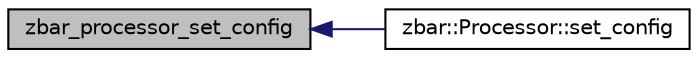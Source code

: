 digraph G
{
  edge [fontname="Helvetica",fontsize="10",labelfontname="Helvetica",labelfontsize="10"];
  node [fontname="Helvetica",fontsize="10",shape=record];
  rankdir=LR;
  Node1 [label="zbar_processor_set_config",height=0.2,width=0.4,color="black", fillcolor="grey75", style="filled" fontcolor="black"];
  Node1 -> Node2 [dir=back,color="midnightblue",fontsize="10",style="solid"];
  Node2 [label="zbar::Processor::set_config",height=0.2,width=0.4,color="black", fillcolor="white", style="filled",URL="$classzbar_1_1_processor.html#a460020c86a5ac331506499b3c9e7e4d0"];
}
